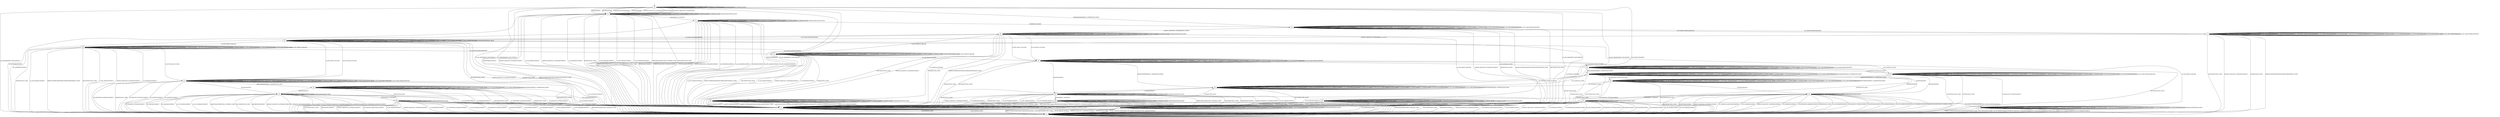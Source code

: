 digraph h4 {
s0 [label="s0"];
s1 [label="s1"];
s2 [label="s2"];
s3 [label="s3"];
s4 [label="s4"];
s5 [label="s5"];
s6 [label="s6"];
s7 [label="s7"];
s8 [label="s8"];
s9 [label="s9"];
s10 [label="s10"];
s11 [label="s11"];
s12 [label="s12"];
s13 [label="s13"];
s14 [label="s14"];
s15 [label="s15"];
s16 [label="s16"];
s17 [label="s17"];
s18 [label="s18"];
s19 [label="s19"];
s20 [label="s20"];
s21 [label="s21"];
s22 [label="s22"];
s23 [label="s23"];
s24 [label="s24"];
s25 [label="s25"];
s26 [label="s26"];
s27 [label="s27"];
s28 [label="s28"];
s0 -> s1 [label="DISCONNECT/KEXINIT"];
s0 -> s2 [label="KEXINIT/KEXINIT"];
s0 -> s2 [label="SERVICE_REQUEST_AUTH/KEXINIT"];
s0 -> s0 [label="CH_WINDOW_ADJUST/CH_NONE"];
s0 -> s2 [label="DEBUG/KEXINIT"];
s0 -> s1 [label="UA_PK_OK/KEXINIT+DISCONNECT"];
s0 -> s2 [label="SERVICE_REQUEST_CONN/KEXINIT"];
s0 -> s1 [label="UA_NONE/KEXINIT+DISCONNECT"];
s0 -> s0 [label="CH_EXTENDED_DATA/CH_NONE"];
s0 -> s1 [label="NEWKEYS/KEXINIT"];
s0 -> s1 [label="UA_PK_NOK/KEXINIT+DISCONNECT"];
s0 -> s3 [label="CH_OPEN/KEXINIT+DISCONNECT"];
s0 -> s0 [label="CH_CLOSE/CH_NONE"];
s0 -> s0 [label="CH_REQUEST_PTY/CH_NONE"];
s0 -> s2 [label="KEX30/KEXINIT"];
s0 -> s2 [label="IGNORE/KEXINIT"];
s0 -> s0 [label="CH_EOF/CH_NONE"];
s0 -> s0 [label="CH_DATA/CH_NONE"];
s0 -> s2 [label="UNIMPLEMENTED/KEXINIT"];
s0 -> s1 [label="UA_PW_OK/KEXINIT+DISCONNECT"];
s0 -> s1 [label="UA_PW_NOK/KEXINIT+DISCONNECT"];
s0 -> s4 [label="REKEY/KEXINIT|KEX31+NEWKEYS|NO_RESP"];
s1 -> s1 [label="DISCONNECT/NO_CONN"];
s1 -> s1 [label="KEXINIT/NO_CONN"];
s1 -> s1 [label="SERVICE_REQUEST_AUTH/NO_CONN"];
s1 -> s1 [label="CH_WINDOW_ADJUST/CH_NONE"];
s1 -> s1 [label="DEBUG/NO_CONN"];
s1 -> s1 [label="UA_PK_OK/NO_CONN"];
s1 -> s1 [label="SERVICE_REQUEST_CONN/NO_CONN"];
s1 -> s1 [label="UA_NONE/NO_CONN"];
s1 -> s1 [label="CH_EXTENDED_DATA/CH_NONE"];
s1 -> s1 [label="NEWKEYS/NO_CONN"];
s1 -> s1 [label="UA_PK_NOK/NO_CONN"];
s1 -> s3 [label="CH_OPEN/NO_CONN"];
s1 -> s1 [label="CH_CLOSE/CH_NONE"];
s1 -> s1 [label="CH_REQUEST_PTY/CH_NONE"];
s1 -> s1 [label="KEX30/NO_CONN"];
s1 -> s1 [label="IGNORE/NO_CONN"];
s1 -> s1 [label="CH_EOF/CH_NONE"];
s1 -> s1 [label="CH_DATA/CH_NONE"];
s1 -> s1 [label="UNIMPLEMENTED/NO_CONN"];
s1 -> s1 [label="UA_PW_OK/NO_CONN"];
s1 -> s1 [label="UA_PW_NOK/NO_CONN"];
s1 -> s1 [label="REKEY/NO_CONN|NO_CONN|NO_CONN"];
s2 -> s1 [label="DISCONNECT/NO_CONN"];
s2 -> s1 [label="KEXINIT/DISCONNECT"];
s2 -> s1 [label="SERVICE_REQUEST_AUTH/DISCONNECT"];
s2 -> s2 [label="CH_WINDOW_ADJUST/CH_NONE"];
s2 -> s2 [label="DEBUG/NO_RESP"];
s2 -> s1 [label="UA_PK_OK/DISCONNECT"];
s2 -> s1 [label="SERVICE_REQUEST_CONN/DISCONNECT"];
s2 -> s1 [label="UA_NONE/DISCONNECT"];
s2 -> s2 [label="CH_EXTENDED_DATA/CH_NONE"];
s2 -> s1 [label="NEWKEYS/NO_CONN"];
s2 -> s1 [label="UA_PK_NOK/DISCONNECT"];
s2 -> s3 [label="CH_OPEN/DISCONNECT"];
s2 -> s2 [label="CH_CLOSE/CH_NONE"];
s2 -> s2 [label="CH_REQUEST_PTY/CH_NONE"];
s2 -> s5 [label="KEX30/KEX31+NEWKEYS"];
s2 -> s2 [label="IGNORE/NO_RESP"];
s2 -> s2 [label="CH_EOF/CH_NONE"];
s2 -> s2 [label="CH_DATA/CH_NONE"];
s2 -> s2 [label="UNIMPLEMENTED/NO_RESP"];
s2 -> s1 [label="UA_PW_OK/DISCONNECT"];
s2 -> s1 [label="UA_PW_NOK/DISCONNECT"];
s2 -> s1 [label="REKEY/DISCONNECT|NO_CONN|NO_CONN"];
s3 -> s3 [label="DISCONNECT/NO_CONN"];
s3 -> s3 [label="KEXINIT/NO_CONN"];
s3 -> s3 [label="SERVICE_REQUEST_AUTH/NO_CONN"];
s3 -> s3 [label="CH_WINDOW_ADJUST/NO_CONN"];
s3 -> s3 [label="DEBUG/NO_CONN"];
s3 -> s3 [label="UA_PK_OK/NO_CONN"];
s3 -> s3 [label="SERVICE_REQUEST_CONN/NO_CONN"];
s3 -> s3 [label="UA_NONE/NO_CONN"];
s3 -> s3 [label="CH_EXTENDED_DATA/NO_CONN"];
s3 -> s3 [label="NEWKEYS/NO_CONN"];
s3 -> s3 [label="UA_PK_NOK/NO_CONN"];
s3 -> s3 [label="CH_OPEN/CH_MAX"];
s3 -> s1 [label="CH_CLOSE/NO_CONN"];
s3 -> s3 [label="CH_REQUEST_PTY/NO_CONN"];
s3 -> s3 [label="KEX30/NO_CONN"];
s3 -> s3 [label="IGNORE/NO_CONN"];
s3 -> s3 [label="CH_EOF/NO_CONN"];
s3 -> s3 [label="CH_DATA/NO_CONN"];
s3 -> s3 [label="UNIMPLEMENTED/NO_CONN"];
s3 -> s3 [label="UA_PW_OK/NO_CONN"];
s3 -> s3 [label="UA_PW_NOK/NO_CONN"];
s3 -> s3 [label="REKEY/NO_CONN|NO_CONN|NO_CONN"];
s4 -> s1 [label="DISCONNECT/NO_CONN"];
s4 -> s4 [label="KEXINIT/UNIMPLEMENTED"];
s4 -> s6 [label="SERVICE_REQUEST_AUTH/SERVICE_ACCEPT"];
s4 -> s4 [label="CH_WINDOW_ADJUST/CH_NONE"];
s4 -> s4 [label="DEBUG/NO_RESP"];
s4 -> s4 [label="UA_PK_OK/UNIMPLEMENTED"];
s4 -> s1 [label="SERVICE_REQUEST_CONN/DISCONNECT"];
s4 -> s4 [label="UA_NONE/UNIMPLEMENTED"];
s4 -> s4 [label="CH_EXTENDED_DATA/CH_NONE"];
s4 -> s1 [label="NEWKEYS/NO_CONN"];
s4 -> s4 [label="UA_PK_NOK/UNIMPLEMENTED"];
s4 -> s7 [label="CH_OPEN/UNIMPLEMENTED"];
s4 -> s4 [label="CH_CLOSE/CH_NONE"];
s4 -> s4 [label="CH_REQUEST_PTY/CH_NONE"];
s4 -> s4 [label="KEX30/UNIMPLEMENTED"];
s4 -> s4 [label="IGNORE/NO_RESP"];
s4 -> s4 [label="CH_EOF/CH_NONE"];
s4 -> s4 [label="CH_DATA/CH_NONE"];
s4 -> s4 [label="UNIMPLEMENTED/NO_RESP"];
s4 -> s4 [label="UA_PW_OK/UNIMPLEMENTED"];
s4 -> s4 [label="UA_PW_NOK/UNIMPLEMENTED"];
s4 -> s1 [label="REKEY/UNIMPLEMENTED|UNIMPLEMENTED|NO_CONN"];
s5 -> s1 [label="DISCONNECT/NO_CONN"];
s5 -> s1 [label="KEXINIT/DISCONNECT"];
s5 -> s1 [label="SERVICE_REQUEST_AUTH/DISCONNECT"];
s5 -> s5 [label="CH_WINDOW_ADJUST/CH_NONE"];
s5 -> s5 [label="DEBUG/NO_RESP"];
s5 -> s1 [label="UA_PK_OK/DISCONNECT"];
s5 -> s1 [label="SERVICE_REQUEST_CONN/DISCONNECT"];
s5 -> s1 [label="UA_NONE/DISCONNECT"];
s5 -> s5 [label="CH_EXTENDED_DATA/CH_NONE"];
s5 -> s4 [label="NEWKEYS/NO_RESP"];
s5 -> s1 [label="UA_PK_NOK/DISCONNECT"];
s5 -> s3 [label="CH_OPEN/DISCONNECT"];
s5 -> s5 [label="CH_CLOSE/CH_NONE"];
s5 -> s5 [label="CH_REQUEST_PTY/CH_NONE"];
s5 -> s1 [label="KEX30/DISCONNECT"];
s5 -> s5 [label="IGNORE/NO_RESP"];
s5 -> s5 [label="CH_EOF/CH_NONE"];
s5 -> s5 [label="CH_DATA/CH_NONE"];
s5 -> s5 [label="UNIMPLEMENTED/NO_RESP"];
s5 -> s1 [label="UA_PW_OK/DISCONNECT"];
s5 -> s1 [label="UA_PW_NOK/DISCONNECT"];
s5 -> s1 [label="REKEY/DISCONNECT|NO_CONN|NO_CONN"];
s6 -> s1 [label="DISCONNECT/NO_CONN"];
s6 -> s6 [label="KEXINIT/UNIMPLEMENTED"];
s6 -> s6 [label="SERVICE_REQUEST_AUTH/SERVICE_ACCEPT"];
s6 -> s6 [label="CH_WINDOW_ADJUST/CH_NONE"];
s6 -> s6 [label="DEBUG/NO_RESP"];
s6 -> s8 [label="UA_PK_OK/UA_SUCCESS"];
s6 -> s1 [label="SERVICE_REQUEST_CONN/DISCONNECT"];
s6 -> s9 [label="UA_NONE/UA_FAILURE"];
s6 -> s6 [label="CH_EXTENDED_DATA/CH_NONE"];
s6 -> s1 [label="NEWKEYS/NO_CONN"];
s6 -> s10 [label="UA_PK_NOK/UA_FAILURE"];
s6 -> s11 [label="CH_OPEN/UNIMPLEMENTED"];
s6 -> s6 [label="CH_CLOSE/CH_NONE"];
s6 -> s6 [label="CH_REQUEST_PTY/CH_NONE"];
s6 -> s6 [label="KEX30/UNIMPLEMENTED"];
s6 -> s6 [label="IGNORE/NO_RESP"];
s6 -> s6 [label="CH_EOF/CH_NONE"];
s6 -> s6 [label="CH_DATA/CH_NONE"];
s6 -> s6 [label="UNIMPLEMENTED/NO_RESP"];
s6 -> s8 [label="UA_PW_OK/UA_SUCCESS"];
s6 -> s12 [label="UA_PW_NOK/UA_FAILURE"];
s6 -> s1 [label="REKEY/UNIMPLEMENTED|UNIMPLEMENTED|NO_CONN"];
s7 -> s3 [label="DISCONNECT/NO_CONN"];
s7 -> s7 [label="KEXINIT/UNIMPLEMENTED"];
s7 -> s11 [label="SERVICE_REQUEST_AUTH/SERVICE_ACCEPT"];
s7 -> s7 [label="CH_WINDOW_ADJUST/UNIMPLEMENTED"];
s7 -> s7 [label="DEBUG/NO_RESP"];
s7 -> s7 [label="UA_PK_OK/UNIMPLEMENTED"];
s7 -> s3 [label="SERVICE_REQUEST_CONN/DISCONNECT"];
s7 -> s7 [label="UA_NONE/UNIMPLEMENTED"];
s7 -> s7 [label="CH_EXTENDED_DATA/UNIMPLEMENTED"];
s7 -> s3 [label="NEWKEYS/NO_CONN"];
s7 -> s7 [label="UA_PK_NOK/UNIMPLEMENTED"];
s7 -> s7 [label="CH_OPEN/CH_MAX"];
s7 -> s4 [label="CH_CLOSE/UNIMPLEMENTED"];
s7 -> s7 [label="CH_REQUEST_PTY/UNIMPLEMENTED"];
s7 -> s7 [label="KEX30/UNIMPLEMENTED"];
s7 -> s7 [label="IGNORE/NO_RESP"];
s7 -> s7 [label="CH_EOF/UNIMPLEMENTED"];
s7 -> s7 [label="CH_DATA/UNIMPLEMENTED"];
s7 -> s7 [label="UNIMPLEMENTED/NO_RESP"];
s7 -> s7 [label="UA_PW_OK/UNIMPLEMENTED"];
s7 -> s7 [label="UA_PW_NOK/UNIMPLEMENTED"];
s7 -> s3 [label="REKEY/UNIMPLEMENTED|UNIMPLEMENTED|NO_CONN"];
s8 -> s1 [label="DISCONNECT/NO_CONN"];
s8 -> s25 [label="KEXINIT/KEXINIT"];
s8 -> s8 [label="SERVICE_REQUEST_AUTH/UNIMPLEMENTED"];
s8 -> s8 [label="CH_WINDOW_ADJUST/CH_NONE"];
s8 -> s8 [label="DEBUG/NO_RESP"];
s8 -> s8 [label="UA_PK_OK/UNIMPLEMENTED"];
s8 -> s8 [label="SERVICE_REQUEST_CONN/UNIMPLEMENTED"];
s8 -> s8 [label="UA_NONE/UNIMPLEMENTED"];
s8 -> s8 [label="CH_EXTENDED_DATA/CH_NONE"];
s8 -> s1 [label="NEWKEYS/NO_CONN"];
s8 -> s8 [label="UA_PK_NOK/UNIMPLEMENTED"];
s8 -> s13 [label="CH_OPEN/CH_OPEN_SUCCESS"];
s8 -> s8 [label="CH_CLOSE/CH_NONE"];
s8 -> s8 [label="CH_REQUEST_PTY/CH_NONE"];
s8 -> s8 [label="KEX30/UNIMPLEMENTED"];
s8 -> s8 [label="IGNORE/NO_RESP"];
s8 -> s8 [label="CH_EOF/CH_NONE"];
s8 -> s8 [label="CH_DATA/CH_NONE"];
s8 -> s8 [label="UNIMPLEMENTED/NO_RESP"];
s8 -> s8 [label="UA_PW_OK/UNIMPLEMENTED"];
s8 -> s8 [label="UA_PW_NOK/UNIMPLEMENTED"];
s8 -> s14 [label="REKEY/KEXINIT|KEX31+NEWKEYS|NO_RESP"];
s9 -> s1 [label="DISCONNECT/NO_CONN"];
s9 -> s9 [label="KEXINIT/UNIMPLEMENTED"];
s9 -> s9 [label="SERVICE_REQUEST_AUTH/SERVICE_ACCEPT"];
s9 -> s9 [label="CH_WINDOW_ADJUST/CH_NONE"];
s9 -> s9 [label="DEBUG/NO_RESP"];
s9 -> s1 [label="UA_PK_OK/DISCONNECT"];
s9 -> s1 [label="SERVICE_REQUEST_CONN/DISCONNECT"];
s9 -> s9 [label="UA_NONE/UA_FAILURE"];
s9 -> s9 [label="CH_EXTENDED_DATA/CH_NONE"];
s9 -> s1 [label="NEWKEYS/NO_CONN"];
s9 -> s1 [label="UA_PK_NOK/DISCONNECT"];
s9 -> s15 [label="CH_OPEN/UNIMPLEMENTED"];
s9 -> s9 [label="CH_CLOSE/CH_NONE"];
s9 -> s9 [label="CH_REQUEST_PTY/CH_NONE"];
s9 -> s9 [label="KEX30/UNIMPLEMENTED"];
s9 -> s9 [label="IGNORE/NO_RESP"];
s9 -> s9 [label="CH_EOF/CH_NONE"];
s9 -> s9 [label="CH_DATA/CH_NONE"];
s9 -> s9 [label="UNIMPLEMENTED/NO_RESP"];
s9 -> s1 [label="UA_PW_OK/DISCONNECT"];
s9 -> s1 [label="UA_PW_NOK/DISCONNECT"];
s9 -> s1 [label="REKEY/UNIMPLEMENTED|UNIMPLEMENTED|NO_CONN"];
s10 -> s1 [label="DISCONNECT/NO_CONN"];
s10 -> s10 [label="KEXINIT/UNIMPLEMENTED"];
s10 -> s10 [label="SERVICE_REQUEST_AUTH/SERVICE_ACCEPT"];
s10 -> s10 [label="CH_WINDOW_ADJUST/CH_NONE"];
s10 -> s10 [label="DEBUG/NO_RESP"];
s10 -> s1 [label="UA_PK_OK/DISCONNECT"];
s10 -> s1 [label="SERVICE_REQUEST_CONN/DISCONNECT"];
s10 -> s1 [label="UA_NONE/DISCONNECT"];
s10 -> s10 [label="CH_EXTENDED_DATA/CH_NONE"];
s10 -> s1 [label="NEWKEYS/NO_CONN"];
s10 -> s10 [label="UA_PK_NOK/UA_FAILURE"];
s10 -> s16 [label="CH_OPEN/UNIMPLEMENTED"];
s10 -> s10 [label="CH_CLOSE/CH_NONE"];
s10 -> s10 [label="CH_REQUEST_PTY/CH_NONE"];
s10 -> s10 [label="KEX30/UNIMPLEMENTED"];
s10 -> s10 [label="IGNORE/NO_RESP"];
s10 -> s10 [label="CH_EOF/CH_NONE"];
s10 -> s10 [label="CH_DATA/CH_NONE"];
s10 -> s10 [label="UNIMPLEMENTED/NO_RESP"];
s10 -> s1 [label="UA_PW_OK/DISCONNECT"];
s10 -> s1 [label="UA_PW_NOK/DISCONNECT"];
s10 -> s1 [label="REKEY/UNIMPLEMENTED|UNIMPLEMENTED|NO_CONN"];
s11 -> s3 [label="DISCONNECT/NO_CONN"];
s11 -> s11 [label="KEXINIT/UNIMPLEMENTED"];
s11 -> s11 [label="SERVICE_REQUEST_AUTH/SERVICE_ACCEPT"];
s11 -> s11 [label="CH_WINDOW_ADJUST/UNIMPLEMENTED"];
s11 -> s11 [label="DEBUG/NO_RESP"];
s11 -> s17 [label="UA_PK_OK/UA_SUCCESS"];
s11 -> s3 [label="SERVICE_REQUEST_CONN/DISCONNECT"];
s11 -> s15 [label="UA_NONE/UA_FAILURE"];
s11 -> s11 [label="CH_EXTENDED_DATA/UNIMPLEMENTED"];
s11 -> s3 [label="NEWKEYS/NO_CONN"];
s11 -> s16 [label="UA_PK_NOK/UA_FAILURE"];
s11 -> s11 [label="CH_OPEN/CH_MAX"];
s11 -> s6 [label="CH_CLOSE/UNIMPLEMENTED"];
s11 -> s11 [label="CH_REQUEST_PTY/UNIMPLEMENTED"];
s11 -> s11 [label="KEX30/UNIMPLEMENTED"];
s11 -> s11 [label="IGNORE/NO_RESP"];
s11 -> s11 [label="CH_EOF/UNIMPLEMENTED"];
s11 -> s11 [label="CH_DATA/UNIMPLEMENTED"];
s11 -> s11 [label="UNIMPLEMENTED/NO_RESP"];
s11 -> s17 [label="UA_PW_OK/UA_SUCCESS"];
s11 -> s18 [label="UA_PW_NOK/UA_FAILURE"];
s11 -> s3 [label="REKEY/UNIMPLEMENTED|UNIMPLEMENTED|NO_CONN"];
s12 -> s1 [label="DISCONNECT/NO_CONN"];
s12 -> s12 [label="KEXINIT/UNIMPLEMENTED"];
s12 -> s12 [label="SERVICE_REQUEST_AUTH/SERVICE_ACCEPT"];
s12 -> s12 [label="CH_WINDOW_ADJUST/CH_NONE"];
s12 -> s12 [label="DEBUG/NO_RESP"];
s12 -> s1 [label="UA_PK_OK/DISCONNECT"];
s12 -> s1 [label="SERVICE_REQUEST_CONN/DISCONNECT"];
s12 -> s1 [label="UA_NONE/DISCONNECT"];
s12 -> s12 [label="CH_EXTENDED_DATA/CH_NONE"];
s12 -> s1 [label="NEWKEYS/NO_CONN"];
s12 -> s1 [label="UA_PK_NOK/DISCONNECT"];
s12 -> s18 [label="CH_OPEN/UNIMPLEMENTED"];
s12 -> s12 [label="CH_CLOSE/CH_NONE"];
s12 -> s12 [label="CH_REQUEST_PTY/CH_NONE"];
s12 -> s12 [label="KEX30/UNIMPLEMENTED"];
s12 -> s12 [label="IGNORE/NO_RESP"];
s12 -> s12 [label="CH_EOF/CH_NONE"];
s12 -> s12 [label="CH_DATA/CH_NONE"];
s12 -> s12 [label="UNIMPLEMENTED/NO_RESP"];
s12 -> s8 [label="UA_PW_OK/UA_SUCCESS"];
s12 -> s12 [label="UA_PW_NOK/UA_FAILURE"];
s12 -> s1 [label="REKEY/UNIMPLEMENTED|UNIMPLEMENTED|NO_CONN"];
s13 -> s3 [label="DISCONNECT/NO_CONN"];
s13 -> s19 [label="KEXINIT/KEXINIT"];
s13 -> s13 [label="SERVICE_REQUEST_AUTH/UNIMPLEMENTED"];
s13 -> s13 [label="CH_WINDOW_ADJUST/NO_RESP"];
s13 -> s13 [label="DEBUG/NO_RESP"];
s13 -> s13 [label="UA_PK_OK/UNIMPLEMENTED"];
s13 -> s13 [label="SERVICE_REQUEST_CONN/UNIMPLEMENTED"];
s13 -> s13 [label="UA_NONE/UNIMPLEMENTED"];
s13 -> s13 [label="CH_EXTENDED_DATA/NO_RESP"];
s13 -> s3 [label="NEWKEYS/NO_CONN"];
s13 -> s13 [label="UA_PK_NOK/UNIMPLEMENTED"];
s13 -> s13 [label="CH_OPEN/CH_MAX"];
s13 -> s8 [label="CH_CLOSE/CH_CLOSE"];
s13 -> s20 [label="CH_REQUEST_PTY/CH_SUCCESS"];
s13 -> s13 [label="KEX30/UNIMPLEMENTED"];
s13 -> s13 [label="IGNORE/NO_RESP"];
s13 -> s13 [label="CH_EOF/NO_RESP"];
s13 -> s13 [label="CH_DATA/NO_RESP"];
s13 -> s13 [label="UNIMPLEMENTED/NO_RESP"];
s13 -> s13 [label="UA_PW_OK/UNIMPLEMENTED"];
s13 -> s13 [label="UA_PW_NOK/UNIMPLEMENTED"];
s13 -> s21 [label="REKEY/KEXINIT|KEX31+NEWKEYS|NO_RESP"];
s14 -> s1 [label="DISCONNECT/NO_CONN"];
s14 -> s25 [label="KEXINIT/KEXINIT"];
s14 -> s14 [label="SERVICE_REQUEST_AUTH/NO_RESP"];
s14 -> s14 [label="CH_WINDOW_ADJUST/CH_NONE"];
s14 -> s14 [label="DEBUG/NO_RESP"];
s14 -> s14 [label="UA_PK_OK/UNIMPLEMENTED"];
s14 -> s14 [label="SERVICE_REQUEST_CONN/NO_RESP"];
s14 -> s14 [label="UA_NONE/UNIMPLEMENTED"];
s14 -> s14 [label="CH_EXTENDED_DATA/CH_NONE"];
s14 -> s1 [label="NEWKEYS/NO_CONN"];
s14 -> s14 [label="UA_PK_NOK/UNIMPLEMENTED"];
s14 -> s21 [label="CH_OPEN/CH_OPEN_SUCCESS"];
s14 -> s14 [label="CH_CLOSE/CH_NONE"];
s14 -> s14 [label="CH_REQUEST_PTY/CH_NONE"];
s14 -> s14 [label="KEX30/NO_RESP"];
s14 -> s14 [label="IGNORE/NO_RESP"];
s14 -> s14 [label="CH_EOF/CH_NONE"];
s14 -> s14 [label="CH_DATA/CH_NONE"];
s14 -> s14 [label="UNIMPLEMENTED/NO_RESP"];
s14 -> s14 [label="UA_PW_OK/UNIMPLEMENTED"];
s14 -> s14 [label="UA_PW_NOK/UNIMPLEMENTED"];
s14 -> s14 [label="REKEY/KEXINIT|KEX31+NEWKEYS|NO_RESP"];
s15 -> s3 [label="DISCONNECT/NO_CONN"];
s15 -> s15 [label="KEXINIT/UNIMPLEMENTED"];
s15 -> s15 [label="SERVICE_REQUEST_AUTH/SERVICE_ACCEPT"];
s15 -> s15 [label="CH_WINDOW_ADJUST/UNIMPLEMENTED"];
s15 -> s15 [label="DEBUG/NO_RESP"];
s15 -> s3 [label="UA_PK_OK/DISCONNECT"];
s15 -> s3 [label="SERVICE_REQUEST_CONN/DISCONNECT"];
s15 -> s15 [label="UA_NONE/UA_FAILURE"];
s15 -> s15 [label="CH_EXTENDED_DATA/UNIMPLEMENTED"];
s15 -> s3 [label="NEWKEYS/NO_CONN"];
s15 -> s3 [label="UA_PK_NOK/DISCONNECT"];
s15 -> s15 [label="CH_OPEN/CH_MAX"];
s15 -> s9 [label="CH_CLOSE/UNIMPLEMENTED"];
s15 -> s15 [label="CH_REQUEST_PTY/UNIMPLEMENTED"];
s15 -> s15 [label="KEX30/UNIMPLEMENTED"];
s15 -> s15 [label="IGNORE/NO_RESP"];
s15 -> s15 [label="CH_EOF/UNIMPLEMENTED"];
s15 -> s15 [label="CH_DATA/UNIMPLEMENTED"];
s15 -> s15 [label="UNIMPLEMENTED/NO_RESP"];
s15 -> s3 [label="UA_PW_OK/DISCONNECT"];
s15 -> s3 [label="UA_PW_NOK/DISCONNECT"];
s15 -> s3 [label="REKEY/UNIMPLEMENTED|UNIMPLEMENTED|NO_CONN"];
s16 -> s3 [label="DISCONNECT/NO_CONN"];
s16 -> s16 [label="KEXINIT/UNIMPLEMENTED"];
s16 -> s16 [label="SERVICE_REQUEST_AUTH/SERVICE_ACCEPT"];
s16 -> s16 [label="CH_WINDOW_ADJUST/UNIMPLEMENTED"];
s16 -> s16 [label="DEBUG/NO_RESP"];
s16 -> s3 [label="UA_PK_OK/DISCONNECT"];
s16 -> s3 [label="SERVICE_REQUEST_CONN/DISCONNECT"];
s16 -> s3 [label="UA_NONE/DISCONNECT"];
s16 -> s16 [label="CH_EXTENDED_DATA/UNIMPLEMENTED"];
s16 -> s3 [label="NEWKEYS/NO_CONN"];
s16 -> s16 [label="UA_PK_NOK/UA_FAILURE"];
s16 -> s16 [label="CH_OPEN/CH_MAX"];
s16 -> s10 [label="CH_CLOSE/UNIMPLEMENTED"];
s16 -> s16 [label="CH_REQUEST_PTY/UNIMPLEMENTED"];
s16 -> s16 [label="KEX30/UNIMPLEMENTED"];
s16 -> s16 [label="IGNORE/NO_RESP"];
s16 -> s16 [label="CH_EOF/UNIMPLEMENTED"];
s16 -> s16 [label="CH_DATA/UNIMPLEMENTED"];
s16 -> s16 [label="UNIMPLEMENTED/NO_RESP"];
s16 -> s3 [label="UA_PW_OK/DISCONNECT"];
s16 -> s3 [label="UA_PW_NOK/DISCONNECT"];
s16 -> s3 [label="REKEY/UNIMPLEMENTED|UNIMPLEMENTED|NO_CONN"];
s17 -> s3 [label="DISCONNECT/NO_CONN"];
s17 -> s27 [label="KEXINIT/KEXINIT"];
s17 -> s17 [label="SERVICE_REQUEST_AUTH/UNIMPLEMENTED"];
s17 -> s17 [label="CH_WINDOW_ADJUST/NO_RESP"];
s17 -> s17 [label="DEBUG/NO_RESP"];
s17 -> s17 [label="UA_PK_OK/UNIMPLEMENTED"];
s17 -> s17 [label="SERVICE_REQUEST_CONN/UNIMPLEMENTED"];
s17 -> s17 [label="UA_NONE/UNIMPLEMENTED"];
s17 -> s3 [label="CH_EXTENDED_DATA/DISCONNECT"];
s17 -> s3 [label="NEWKEYS/NO_CONN"];
s17 -> s17 [label="UA_PK_NOK/UNIMPLEMENTED"];
s17 -> s17 [label="CH_OPEN/CH_MAX"];
s17 -> s1 [label="CH_CLOSE/DISCONNECT"];
s17 -> s3 [label="CH_REQUEST_PTY/DISCONNECT"];
s17 -> s17 [label="KEX30/UNIMPLEMENTED"];
s17 -> s17 [label="IGNORE/NO_RESP"];
s17 -> s3 [label="CH_EOF/DISCONNECT"];
s17 -> s3 [label="CH_DATA/DISCONNECT"];
s17 -> s17 [label="UNIMPLEMENTED/NO_RESP"];
s17 -> s17 [label="UA_PW_OK/UNIMPLEMENTED"];
s17 -> s17 [label="UA_PW_NOK/UNIMPLEMENTED"];
s17 -> s22 [label="REKEY/KEXINIT|KEX31+NEWKEYS|NO_RESP"];
s18 -> s3 [label="DISCONNECT/NO_CONN"];
s18 -> s18 [label="KEXINIT/UNIMPLEMENTED"];
s18 -> s18 [label="SERVICE_REQUEST_AUTH/SERVICE_ACCEPT"];
s18 -> s18 [label="CH_WINDOW_ADJUST/UNIMPLEMENTED"];
s18 -> s18 [label="DEBUG/NO_RESP"];
s18 -> s3 [label="UA_PK_OK/DISCONNECT"];
s18 -> s3 [label="SERVICE_REQUEST_CONN/DISCONNECT"];
s18 -> s3 [label="UA_NONE/DISCONNECT"];
s18 -> s18 [label="CH_EXTENDED_DATA/UNIMPLEMENTED"];
s18 -> s3 [label="NEWKEYS/NO_CONN"];
s18 -> s3 [label="UA_PK_NOK/DISCONNECT"];
s18 -> s18 [label="CH_OPEN/CH_MAX"];
s18 -> s12 [label="CH_CLOSE/UNIMPLEMENTED"];
s18 -> s18 [label="CH_REQUEST_PTY/UNIMPLEMENTED"];
s18 -> s18 [label="KEX30/UNIMPLEMENTED"];
s18 -> s18 [label="IGNORE/NO_RESP"];
s18 -> s18 [label="CH_EOF/UNIMPLEMENTED"];
s18 -> s18 [label="CH_DATA/UNIMPLEMENTED"];
s18 -> s18 [label="UNIMPLEMENTED/NO_RESP"];
s18 -> s17 [label="UA_PW_OK/UA_SUCCESS"];
s18 -> s18 [label="UA_PW_NOK/UA_FAILURE"];
s18 -> s3 [label="REKEY/UNIMPLEMENTED|UNIMPLEMENTED|NO_CONN"];
s19 -> s3 [label="DISCONNECT/NO_CONN"];
s19 -> s3 [label="KEXINIT/DISCONNECT"];
s19 -> s3 [label="SERVICE_REQUEST_AUTH/DISCONNECT"];
s19 -> s3 [label="CH_WINDOW_ADJUST/DISCONNECT"];
s19 -> s19 [label="DEBUG/NO_RESP"];
s19 -> s3 [label="UA_PK_OK/DISCONNECT"];
s19 -> s3 [label="SERVICE_REQUEST_CONN/DISCONNECT"];
s19 -> s3 [label="UA_NONE/DISCONNECT"];
s19 -> s3 [label="CH_EXTENDED_DATA/DISCONNECT"];
s19 -> s3 [label="NEWKEYS/NO_CONN"];
s19 -> s3 [label="UA_PK_NOK/DISCONNECT"];
s19 -> s19 [label="CH_OPEN/CH_MAX"];
s19 -> s1 [label="CH_CLOSE/DISCONNECT"];
s19 -> s3 [label="CH_REQUEST_PTY/DISCONNECT"];
s19 -> s23 [label="KEX30/KEX31+NEWKEYS"];
s19 -> s19 [label="IGNORE/NO_RESP"];
s19 -> s3 [label="CH_EOF/DISCONNECT"];
s19 -> s3 [label="CH_DATA/DISCONNECT"];
s19 -> s19 [label="UNIMPLEMENTED/NO_RESP"];
s19 -> s3 [label="UA_PW_OK/DISCONNECT"];
s19 -> s3 [label="UA_PW_NOK/DISCONNECT"];
s19 -> s3 [label="REKEY/DISCONNECT|NO_CONN|NO_CONN"];
s20 -> s3 [label="DISCONNECT/NO_CONN"];
s20 -> s19 [label="KEXINIT/KEXINIT"];
s20 -> s20 [label="SERVICE_REQUEST_AUTH/UNIMPLEMENTED"];
s20 -> s20 [label="CH_WINDOW_ADJUST/NO_RESP"];
s20 -> s20 [label="DEBUG/NO_RESP"];
s20 -> s20 [label="UA_PK_OK/UNIMPLEMENTED"];
s20 -> s20 [label="SERVICE_REQUEST_CONN/UNIMPLEMENTED"];
s20 -> s20 [label="UA_NONE/UNIMPLEMENTED"];
s20 -> s20 [label="CH_EXTENDED_DATA/NO_RESP"];
s20 -> s3 [label="NEWKEYS/NO_CONN"];
s20 -> s20 [label="UA_PK_NOK/UNIMPLEMENTED"];
s20 -> s20 [label="CH_OPEN/CH_MAX"];
s20 -> s8 [label="CH_CLOSE/CH_CLOSE"];
s20 -> s3 [label="CH_REQUEST_PTY/DISCONNECT"];
s20 -> s20 [label="KEX30/UNIMPLEMENTED"];
s20 -> s20 [label="IGNORE/NO_RESP"];
s20 -> s20 [label="CH_EOF/NO_RESP"];
s20 -> s20 [label="CH_DATA/NO_RESP"];
s20 -> s20 [label="UNIMPLEMENTED/NO_RESP"];
s20 -> s20 [label="UA_PW_OK/UNIMPLEMENTED"];
s20 -> s20 [label="UA_PW_NOK/UNIMPLEMENTED"];
s20 -> s24 [label="REKEY/KEXINIT|KEX31+NEWKEYS|NO_RESP"];
s21 -> s3 [label="DISCONNECT/NO_CONN"];
s21 -> s19 [label="KEXINIT/KEXINIT"];
s21 -> s21 [label="SERVICE_REQUEST_AUTH/NO_RESP"];
s21 -> s21 [label="CH_WINDOW_ADJUST/NO_RESP"];
s21 -> s21 [label="DEBUG/NO_RESP"];
s21 -> s21 [label="UA_PK_OK/UNIMPLEMENTED"];
s21 -> s21 [label="SERVICE_REQUEST_CONN/NO_RESP"];
s21 -> s21 [label="UA_NONE/UNIMPLEMENTED"];
s21 -> s21 [label="CH_EXTENDED_DATA/NO_RESP"];
s21 -> s3 [label="NEWKEYS/NO_CONN"];
s21 -> s21 [label="UA_PK_NOK/UNIMPLEMENTED"];
s21 -> s21 [label="CH_OPEN/CH_MAX"];
s21 -> s14 [label="CH_CLOSE/CH_CLOSE"];
s21 -> s24 [label="CH_REQUEST_PTY/CH_SUCCESS"];
s21 -> s21 [label="KEX30/NO_RESP"];
s21 -> s21 [label="IGNORE/NO_RESP"];
s21 -> s21 [label="CH_EOF/NO_RESP"];
s21 -> s21 [label="CH_DATA/NO_RESP"];
s21 -> s21 [label="UNIMPLEMENTED/NO_RESP"];
s21 -> s21 [label="UA_PW_OK/UNIMPLEMENTED"];
s21 -> s21 [label="UA_PW_NOK/UNIMPLEMENTED"];
s21 -> s21 [label="REKEY/KEXINIT|KEX31+NEWKEYS|NO_RESP"];
s22 -> s3 [label="DISCONNECT/NO_CONN"];
s22 -> s27 [label="KEXINIT/KEXINIT"];
s22 -> s22 [label="SERVICE_REQUEST_AUTH/NO_RESP"];
s22 -> s22 [label="CH_WINDOW_ADJUST/NO_RESP"];
s22 -> s22 [label="DEBUG/NO_RESP"];
s22 -> s22 [label="UA_PK_OK/UNIMPLEMENTED"];
s22 -> s22 [label="SERVICE_REQUEST_CONN/NO_RESP"];
s22 -> s22 [label="UA_NONE/UNIMPLEMENTED"];
s22 -> s3 [label="CH_EXTENDED_DATA/DISCONNECT"];
s22 -> s3 [label="NEWKEYS/NO_CONN"];
s22 -> s22 [label="UA_PK_NOK/UNIMPLEMENTED"];
s22 -> s22 [label="CH_OPEN/CH_MAX"];
s22 -> s1 [label="CH_CLOSE/DISCONNECT"];
s22 -> s3 [label="CH_REQUEST_PTY/DISCONNECT"];
s22 -> s22 [label="KEX30/NO_RESP"];
s22 -> s22 [label="IGNORE/NO_RESP"];
s22 -> s3 [label="CH_EOF/DISCONNECT"];
s22 -> s3 [label="CH_DATA/DISCONNECT"];
s22 -> s22 [label="UNIMPLEMENTED/NO_RESP"];
s22 -> s22 [label="UA_PW_OK/UNIMPLEMENTED"];
s22 -> s22 [label="UA_PW_NOK/UNIMPLEMENTED"];
s22 -> s22 [label="REKEY/KEXINIT|KEX31+NEWKEYS|NO_RESP"];
s23 -> s3 [label="DISCONNECT/NO_CONN"];
s23 -> s3 [label="KEXINIT/DISCONNECT"];
s23 -> s3 [label="SERVICE_REQUEST_AUTH/DISCONNECT"];
s23 -> s3 [label="CH_WINDOW_ADJUST/DISCONNECT"];
s23 -> s23 [label="DEBUG/NO_RESP"];
s23 -> s3 [label="UA_PK_OK/DISCONNECT"];
s23 -> s3 [label="SERVICE_REQUEST_CONN/DISCONNECT"];
s23 -> s3 [label="UA_NONE/DISCONNECT"];
s23 -> s3 [label="CH_EXTENDED_DATA/DISCONNECT"];
s23 -> s21 [label="NEWKEYS/NO_RESP"];
s23 -> s3 [label="UA_PK_NOK/DISCONNECT"];
s23 -> s23 [label="CH_OPEN/CH_MAX"];
s23 -> s1 [label="CH_CLOSE/DISCONNECT"];
s23 -> s3 [label="CH_REQUEST_PTY/DISCONNECT"];
s23 -> s3 [label="KEX30/DISCONNECT"];
s23 -> s23 [label="IGNORE/NO_RESP"];
s23 -> s3 [label="CH_EOF/DISCONNECT"];
s23 -> s3 [label="CH_DATA/DISCONNECT"];
s23 -> s23 [label="UNIMPLEMENTED/NO_RESP"];
s23 -> s3 [label="UA_PW_OK/DISCONNECT"];
s23 -> s3 [label="UA_PW_NOK/DISCONNECT"];
s23 -> s3 [label="REKEY/DISCONNECT|NO_CONN|NO_CONN"];
s24 -> s3 [label="DISCONNECT/NO_CONN"];
s24 -> s19 [label="KEXINIT/KEXINIT"];
s24 -> s24 [label="SERVICE_REQUEST_AUTH/NO_RESP"];
s24 -> s24 [label="CH_WINDOW_ADJUST/NO_RESP"];
s24 -> s24 [label="DEBUG/NO_RESP"];
s24 -> s24 [label="UA_PK_OK/UNIMPLEMENTED"];
s24 -> s24 [label="SERVICE_REQUEST_CONN/NO_RESP"];
s24 -> s24 [label="UA_NONE/UNIMPLEMENTED"];
s24 -> s24 [label="CH_EXTENDED_DATA/NO_RESP"];
s24 -> s3 [label="NEWKEYS/NO_CONN"];
s24 -> s24 [label="UA_PK_NOK/UNIMPLEMENTED"];
s24 -> s24 [label="CH_OPEN/CH_MAX"];
s24 -> s14 [label="CH_CLOSE/CH_CLOSE"];
s24 -> s3 [label="CH_REQUEST_PTY/DISCONNECT"];
s24 -> s24 [label="KEX30/NO_RESP"];
s24 -> s24 [label="IGNORE/NO_RESP"];
s24 -> s24 [label="CH_EOF/NO_RESP"];
s24 -> s24 [label="CH_DATA/NO_RESP"];
s24 -> s24 [label="UNIMPLEMENTED/NO_RESP"];
s24 -> s24 [label="UA_PW_OK/UNIMPLEMENTED"];
s24 -> s24 [label="UA_PW_NOK/UNIMPLEMENTED"];
s24 -> s24 [label="REKEY/KEXINIT|KEX31+NEWKEYS|NO_RESP"];
s25 -> s1 [label="DISCONNECT/NO_CONN"];
s25 -> s1 [label="KEXINIT/DISCONNECT"];
s25 -> s1 [label="SERVICE_REQUEST_AUTH/DISCONNECT"];
s25 -> s25 [label="CH_WINDOW_ADJUST/CH_NONE"];
s25 -> s25 [label="DEBUG/NO_RESP"];
s25 -> s1 [label="UA_PK_OK/DISCONNECT"];
s25 -> s1 [label="SERVICE_REQUEST_CONN/DISCONNECT"];
s25 -> s1 [label="UA_NONE/DISCONNECT"];
s25 -> s25 [label="CH_EXTENDED_DATA/CH_NONE"];
s25 -> s1 [label="NEWKEYS/NO_CONN"];
s25 -> s1 [label="UA_PK_NOK/DISCONNECT"];
s25 -> s3 [label="CH_OPEN/DISCONNECT"];
s25 -> s25 [label="CH_CLOSE/CH_NONE"];
s25 -> s25 [label="CH_REQUEST_PTY/CH_NONE"];
s25 -> s26 [label="KEX30/KEX31+NEWKEYS"];
s25 -> s25 [label="IGNORE/NO_RESP"];
s25 -> s25 [label="CH_EOF/CH_NONE"];
s25 -> s25 [label="CH_DATA/CH_NONE"];
s25 -> s25 [label="UNIMPLEMENTED/NO_RESP"];
s25 -> s1 [label="UA_PW_OK/DISCONNECT"];
s25 -> s1 [label="UA_PW_NOK/DISCONNECT"];
s25 -> s1 [label="REKEY/DISCONNECT|NO_CONN|NO_CONN"];
s26 -> s1 [label="DISCONNECT/NO_CONN"];
s26 -> s1 [label="KEXINIT/DISCONNECT"];
s26 -> s1 [label="SERVICE_REQUEST_AUTH/DISCONNECT"];
s26 -> s26 [label="CH_WINDOW_ADJUST/CH_NONE"];
s26 -> s26 [label="DEBUG/NO_RESP"];
s26 -> s1 [label="UA_PK_OK/DISCONNECT"];
s26 -> s1 [label="SERVICE_REQUEST_CONN/DISCONNECT"];
s26 -> s1 [label="UA_NONE/DISCONNECT"];
s26 -> s26 [label="CH_EXTENDED_DATA/CH_NONE"];
s26 -> s14 [label="NEWKEYS/NO_RESP"];
s26 -> s1 [label="UA_PK_NOK/DISCONNECT"];
s26 -> s3 [label="CH_OPEN/DISCONNECT"];
s26 -> s26 [label="CH_CLOSE/CH_NONE"];
s26 -> s26 [label="CH_REQUEST_PTY/CH_NONE"];
s26 -> s1 [label="KEX30/DISCONNECT"];
s26 -> s26 [label="IGNORE/NO_RESP"];
s26 -> s26 [label="CH_EOF/CH_NONE"];
s26 -> s26 [label="CH_DATA/CH_NONE"];
s26 -> s26 [label="UNIMPLEMENTED/NO_RESP"];
s26 -> s1 [label="UA_PW_OK/DISCONNECT"];
s26 -> s1 [label="UA_PW_NOK/DISCONNECT"];
s26 -> s1 [label="REKEY/DISCONNECT|NO_CONN|NO_CONN"];
s27 -> s3 [label="DISCONNECT/NO_CONN"];
s27 -> s3 [label="KEXINIT/DISCONNECT"];
s27 -> s3 [label="SERVICE_REQUEST_AUTH/DISCONNECT"];
s27 -> s3 [label="CH_WINDOW_ADJUST/DISCONNECT"];
s27 -> s27 [label="DEBUG/NO_RESP"];
s27 -> s3 [label="UA_PK_OK/DISCONNECT"];
s27 -> s3 [label="SERVICE_REQUEST_CONN/DISCONNECT"];
s27 -> s3 [label="UA_NONE/DISCONNECT"];
s27 -> s3 [label="CH_EXTENDED_DATA/DISCONNECT"];
s27 -> s3 [label="NEWKEYS/NO_CONN"];
s27 -> s3 [label="UA_PK_NOK/DISCONNECT"];
s27 -> s27 [label="CH_OPEN/CH_MAX"];
s27 -> s1 [label="CH_CLOSE/DISCONNECT"];
s27 -> s3 [label="CH_REQUEST_PTY/DISCONNECT"];
s27 -> s28 [label="KEX30/KEX31+NEWKEYS"];
s27 -> s27 [label="IGNORE/NO_RESP"];
s27 -> s3 [label="CH_EOF/DISCONNECT"];
s27 -> s3 [label="CH_DATA/DISCONNECT"];
s27 -> s27 [label="UNIMPLEMENTED/NO_RESP"];
s27 -> s3 [label="UA_PW_OK/DISCONNECT"];
s27 -> s3 [label="UA_PW_NOK/DISCONNECT"];
s27 -> s3 [label="REKEY/DISCONNECT|NO_CONN|NO_CONN"];
s28 -> s3 [label="DISCONNECT/NO_CONN"];
s28 -> s3 [label="KEXINIT/DISCONNECT"];
s28 -> s3 [label="SERVICE_REQUEST_AUTH/DISCONNECT"];
s28 -> s3 [label="CH_WINDOW_ADJUST/DISCONNECT"];
s28 -> s28 [label="DEBUG/NO_RESP"];
s28 -> s3 [label="UA_PK_OK/DISCONNECT"];
s28 -> s3 [label="SERVICE_REQUEST_CONN/DISCONNECT"];
s28 -> s3 [label="UA_NONE/DISCONNECT"];
s28 -> s3 [label="CH_EXTENDED_DATA/DISCONNECT"];
s28 -> s22 [label="NEWKEYS/NO_RESP"];
s28 -> s3 [label="UA_PK_NOK/DISCONNECT"];
s28 -> s28 [label="CH_OPEN/CH_MAX"];
s28 -> s1 [label="CH_CLOSE/DISCONNECT"];
s28 -> s3 [label="CH_REQUEST_PTY/DISCONNECT"];
s28 -> s3 [label="KEX30/DISCONNECT"];
s28 -> s28 [label="IGNORE/NO_RESP"];
s28 -> s3 [label="CH_EOF/DISCONNECT"];
s28 -> s3 [label="CH_DATA/DISCONNECT"];
s28 -> s28 [label="UNIMPLEMENTED/NO_RESP"];
s28 -> s3 [label="UA_PW_OK/DISCONNECT"];
s28 -> s3 [label="UA_PW_NOK/DISCONNECT"];
s28 -> s3 [label="REKEY/DISCONNECT|NO_CONN|NO_CONN"];
__start0 [shape=none, label=""];
__start0 -> s0 [label=""];
}

